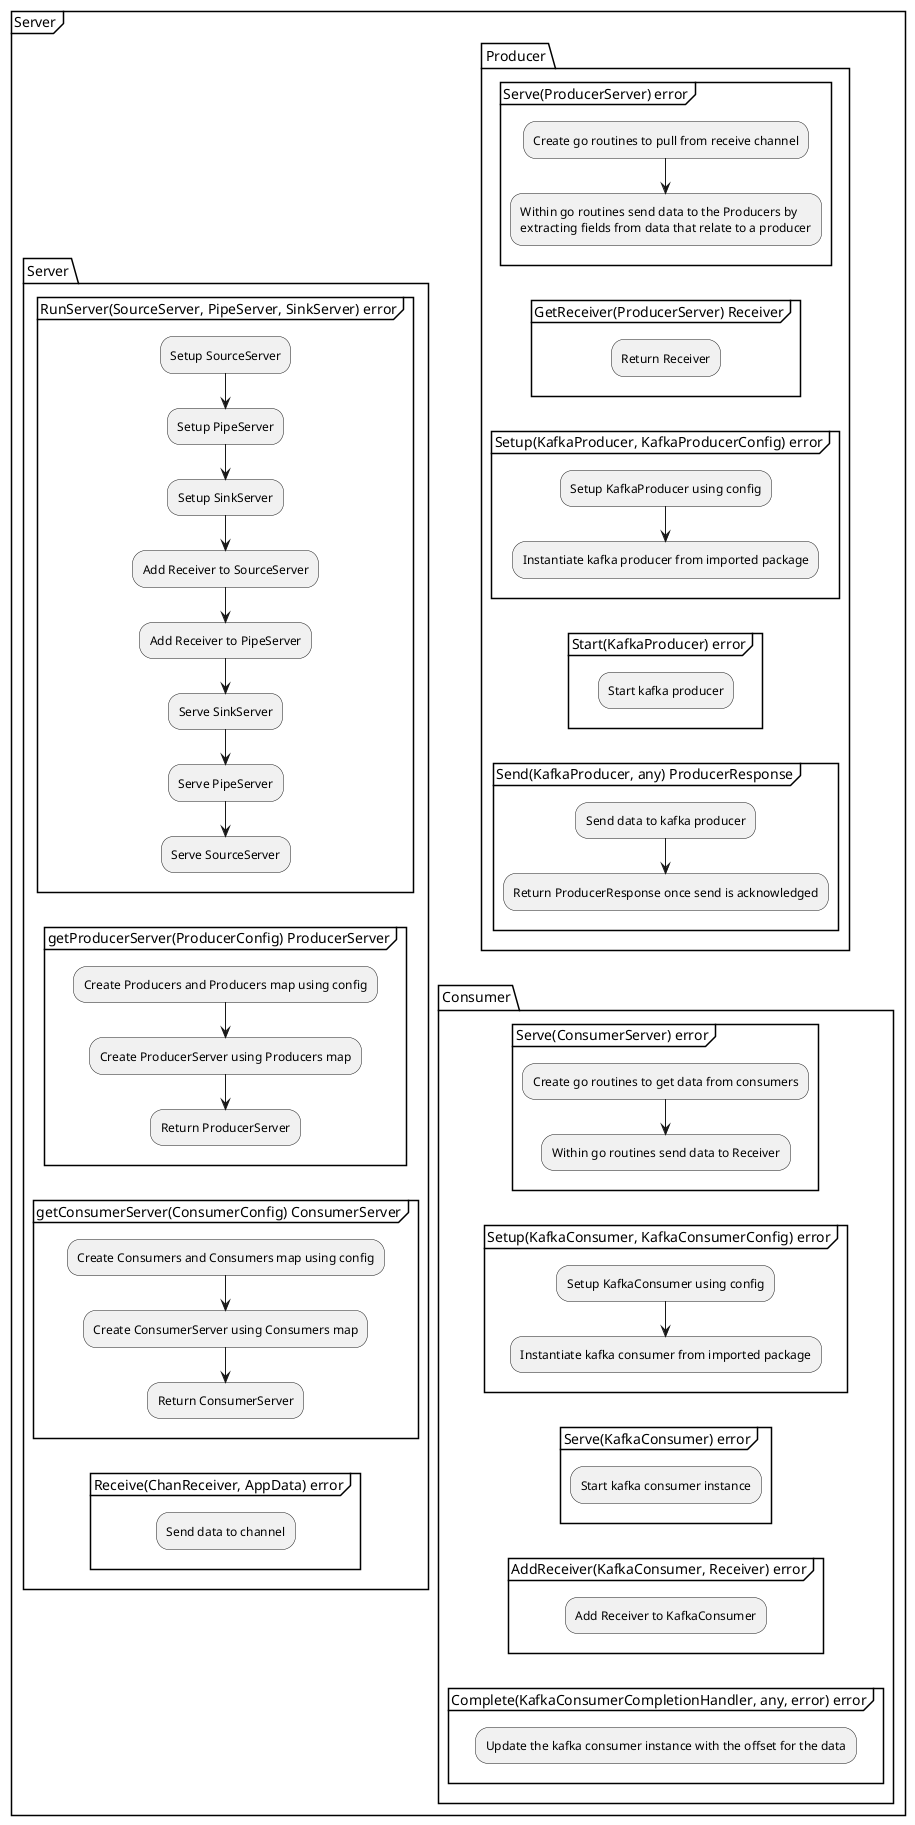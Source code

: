 @startuml
    partition Server {
        split
        -[hidden]->
        package Server {
            group RunServer(SourceServer, PipeServer, SinkServer) error {
                :Setup SourceServer;
                :Setup PipeServer;
                :Setup SinkServer;
                :Add Receiver to SourceServer;
                :Add Receiver to PipeServer;
                :Serve SinkServer;
                :Serve PipeServer;
                :Serve SourceServer;
                detach
            }
            group getProducerServer(ProducerConfig) ProducerServer {
                :Create Producers and Producers map using config;
                :Create ProducerServer using Producers map;
                :Return ProducerServer;
                detach
            }
            group getConsumerServer(ConsumerConfig) ConsumerServer {
                :Create Consumers and Consumers map using config;
                :Create ConsumerServer using Consumers map;
                :Return ConsumerServer;
                detach
            }
            group Receive(ChanReceiver, AppData) error {
                :Send data to channel;
                detach
            }
        }
        split again
        -[hidden]->
        package Producer {
            group Serve(ProducerServer) error {
                :Create go routines to pull from receive channel;
                :Within go routines send data to the Producers by\nextracting fields from data that relate to a producer;
                detach
            }
            group GetReceiver(ProducerServer) Receiver {
                :Return Receiver;
                detach
            }
            group Setup(KafkaProducer, KafkaProducerConfig) error {
                :Setup KafkaProducer using config;
                :Instantiate kafka producer from imported package;
                detach
            }
            group Start(KafkaProducer) error {
                :Start kafka producer;
                detach
            }
            group Send(KafkaProducer, any) ProducerResponse {
                :Send data to kafka producer;
                :Return ProducerResponse once send is acknowledged;
                detach
            }
        }
        package Consumer {
            group Serve(ConsumerServer) error {
                :Create go routines to get data from consumers;
                :Within go routines send data to Receiver;
                detach
            }
            group Setup(KafkaConsumer, KafkaConsumerConfig) error {
                :Setup KafkaConsumer using config;
                :Instantiate kafka consumer from imported package;
                detach
            }
            group Serve(KafkaConsumer) error {
                :Start kafka consumer instance;
                detach
            }
            group AddReceiver(KafkaConsumer, Receiver) error {
                :Add Receiver to KafkaConsumer;
                detach
            }
            group Complete(KafkaConsumerCompletionHandler, any, error) error {
                :Update the kafka consumer instance with the offset for the data;
                detach
            }
        }
        end split
    }
@enduml